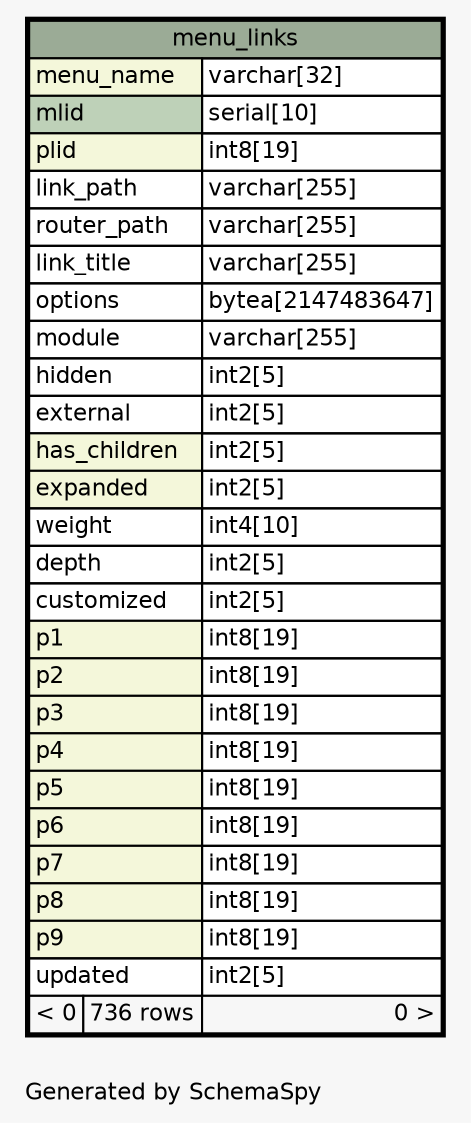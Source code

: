 // dot 2.30.1 on Mac OS X 10.8.3
// SchemaSpy rev 590
digraph "oneDegreeRelationshipsDiagram" {
  graph [
    rankdir="RL"
    bgcolor="#f7f7f7"
    label="\nGenerated by SchemaSpy"
    labeljust="l"
    nodesep="0.18"
    ranksep="0.46"
    fontname="Helvetica"
    fontsize="11"
  ];
  node [
    fontname="Helvetica"
    fontsize="11"
    shape="plaintext"
  ];
  edge [
    arrowsize="0.8"
  ];
  "menu_links" [
    label=<
    <TABLE BORDER="2" CELLBORDER="1" CELLSPACING="0" BGCOLOR="#ffffff">
      <TR><TD COLSPAN="3" BGCOLOR="#9bab96" ALIGN="CENTER">menu_links</TD></TR>
      <TR><TD PORT="menu_name" COLSPAN="2" BGCOLOR="#f4f7da" ALIGN="LEFT">menu_name</TD><TD PORT="menu_name.type" ALIGN="LEFT">varchar[32]</TD></TR>
      <TR><TD PORT="mlid" COLSPAN="2" BGCOLOR="#bed1b8" ALIGN="LEFT">mlid</TD><TD PORT="mlid.type" ALIGN="LEFT">serial[10]</TD></TR>
      <TR><TD PORT="plid" COLSPAN="2" BGCOLOR="#f4f7da" ALIGN="LEFT">plid</TD><TD PORT="plid.type" ALIGN="LEFT">int8[19]</TD></TR>
      <TR><TD PORT="link_path" COLSPAN="2" ALIGN="LEFT">link_path</TD><TD PORT="link_path.type" ALIGN="LEFT">varchar[255]</TD></TR>
      <TR><TD PORT="router_path" COLSPAN="2" ALIGN="LEFT">router_path</TD><TD PORT="router_path.type" ALIGN="LEFT">varchar[255]</TD></TR>
      <TR><TD PORT="link_title" COLSPAN="2" ALIGN="LEFT">link_title</TD><TD PORT="link_title.type" ALIGN="LEFT">varchar[255]</TD></TR>
      <TR><TD PORT="options" COLSPAN="2" ALIGN="LEFT">options</TD><TD PORT="options.type" ALIGN="LEFT">bytea[2147483647]</TD></TR>
      <TR><TD PORT="module" COLSPAN="2" ALIGN="LEFT">module</TD><TD PORT="module.type" ALIGN="LEFT">varchar[255]</TD></TR>
      <TR><TD PORT="hidden" COLSPAN="2" ALIGN="LEFT">hidden</TD><TD PORT="hidden.type" ALIGN="LEFT">int2[5]</TD></TR>
      <TR><TD PORT="external" COLSPAN="2" ALIGN="LEFT">external</TD><TD PORT="external.type" ALIGN="LEFT">int2[5]</TD></TR>
      <TR><TD PORT="has_children" COLSPAN="2" BGCOLOR="#f4f7da" ALIGN="LEFT">has_children</TD><TD PORT="has_children.type" ALIGN="LEFT">int2[5]</TD></TR>
      <TR><TD PORT="expanded" COLSPAN="2" BGCOLOR="#f4f7da" ALIGN="LEFT">expanded</TD><TD PORT="expanded.type" ALIGN="LEFT">int2[5]</TD></TR>
      <TR><TD PORT="weight" COLSPAN="2" ALIGN="LEFT">weight</TD><TD PORT="weight.type" ALIGN="LEFT">int4[10]</TD></TR>
      <TR><TD PORT="depth" COLSPAN="2" ALIGN="LEFT">depth</TD><TD PORT="depth.type" ALIGN="LEFT">int2[5]</TD></TR>
      <TR><TD PORT="customized" COLSPAN="2" ALIGN="LEFT">customized</TD><TD PORT="customized.type" ALIGN="LEFT">int2[5]</TD></TR>
      <TR><TD PORT="p1" COLSPAN="2" BGCOLOR="#f4f7da" ALIGN="LEFT">p1</TD><TD PORT="p1.type" ALIGN="LEFT">int8[19]</TD></TR>
      <TR><TD PORT="p2" COLSPAN="2" BGCOLOR="#f4f7da" ALIGN="LEFT">p2</TD><TD PORT="p2.type" ALIGN="LEFT">int8[19]</TD></TR>
      <TR><TD PORT="p3" COLSPAN="2" BGCOLOR="#f4f7da" ALIGN="LEFT">p3</TD><TD PORT="p3.type" ALIGN="LEFT">int8[19]</TD></TR>
      <TR><TD PORT="p4" COLSPAN="2" BGCOLOR="#f4f7da" ALIGN="LEFT">p4</TD><TD PORT="p4.type" ALIGN="LEFT">int8[19]</TD></TR>
      <TR><TD PORT="p5" COLSPAN="2" BGCOLOR="#f4f7da" ALIGN="LEFT">p5</TD><TD PORT="p5.type" ALIGN="LEFT">int8[19]</TD></TR>
      <TR><TD PORT="p6" COLSPAN="2" BGCOLOR="#f4f7da" ALIGN="LEFT">p6</TD><TD PORT="p6.type" ALIGN="LEFT">int8[19]</TD></TR>
      <TR><TD PORT="p7" COLSPAN="2" BGCOLOR="#f4f7da" ALIGN="LEFT">p7</TD><TD PORT="p7.type" ALIGN="LEFT">int8[19]</TD></TR>
      <TR><TD PORT="p8" COLSPAN="2" BGCOLOR="#f4f7da" ALIGN="LEFT">p8</TD><TD PORT="p8.type" ALIGN="LEFT">int8[19]</TD></TR>
      <TR><TD PORT="p9" COLSPAN="2" BGCOLOR="#f4f7da" ALIGN="LEFT">p9</TD><TD PORT="p9.type" ALIGN="LEFT">int8[19]</TD></TR>
      <TR><TD PORT="updated" COLSPAN="2" ALIGN="LEFT">updated</TD><TD PORT="updated.type" ALIGN="LEFT">int2[5]</TD></TR>
      <TR><TD ALIGN="LEFT" BGCOLOR="#f7f7f7">&lt; 0</TD><TD ALIGN="RIGHT" BGCOLOR="#f7f7f7">736 rows</TD><TD ALIGN="RIGHT" BGCOLOR="#f7f7f7">0 &gt;</TD></TR>
    </TABLE>>
    URL="menu_links.html"
    tooltip="menu_links"
  ];
}
